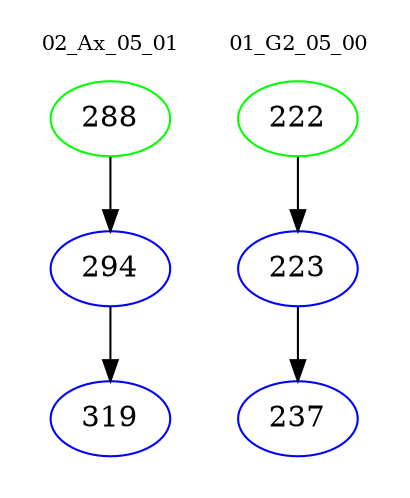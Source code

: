 digraph{
subgraph cluster_0 {
color = white
label = "02_Ax_05_01";
fontsize=10;
T0_288 [label="288", color="green"]
T0_288 -> T0_294 [color="black"]
T0_294 [label="294", color="blue"]
T0_294 -> T0_319 [color="black"]
T0_319 [label="319", color="blue"]
}
subgraph cluster_1 {
color = white
label = "01_G2_05_00";
fontsize=10;
T1_222 [label="222", color="green"]
T1_222 -> T1_223 [color="black"]
T1_223 [label="223", color="blue"]
T1_223 -> T1_237 [color="black"]
T1_237 [label="237", color="blue"]
}
}
